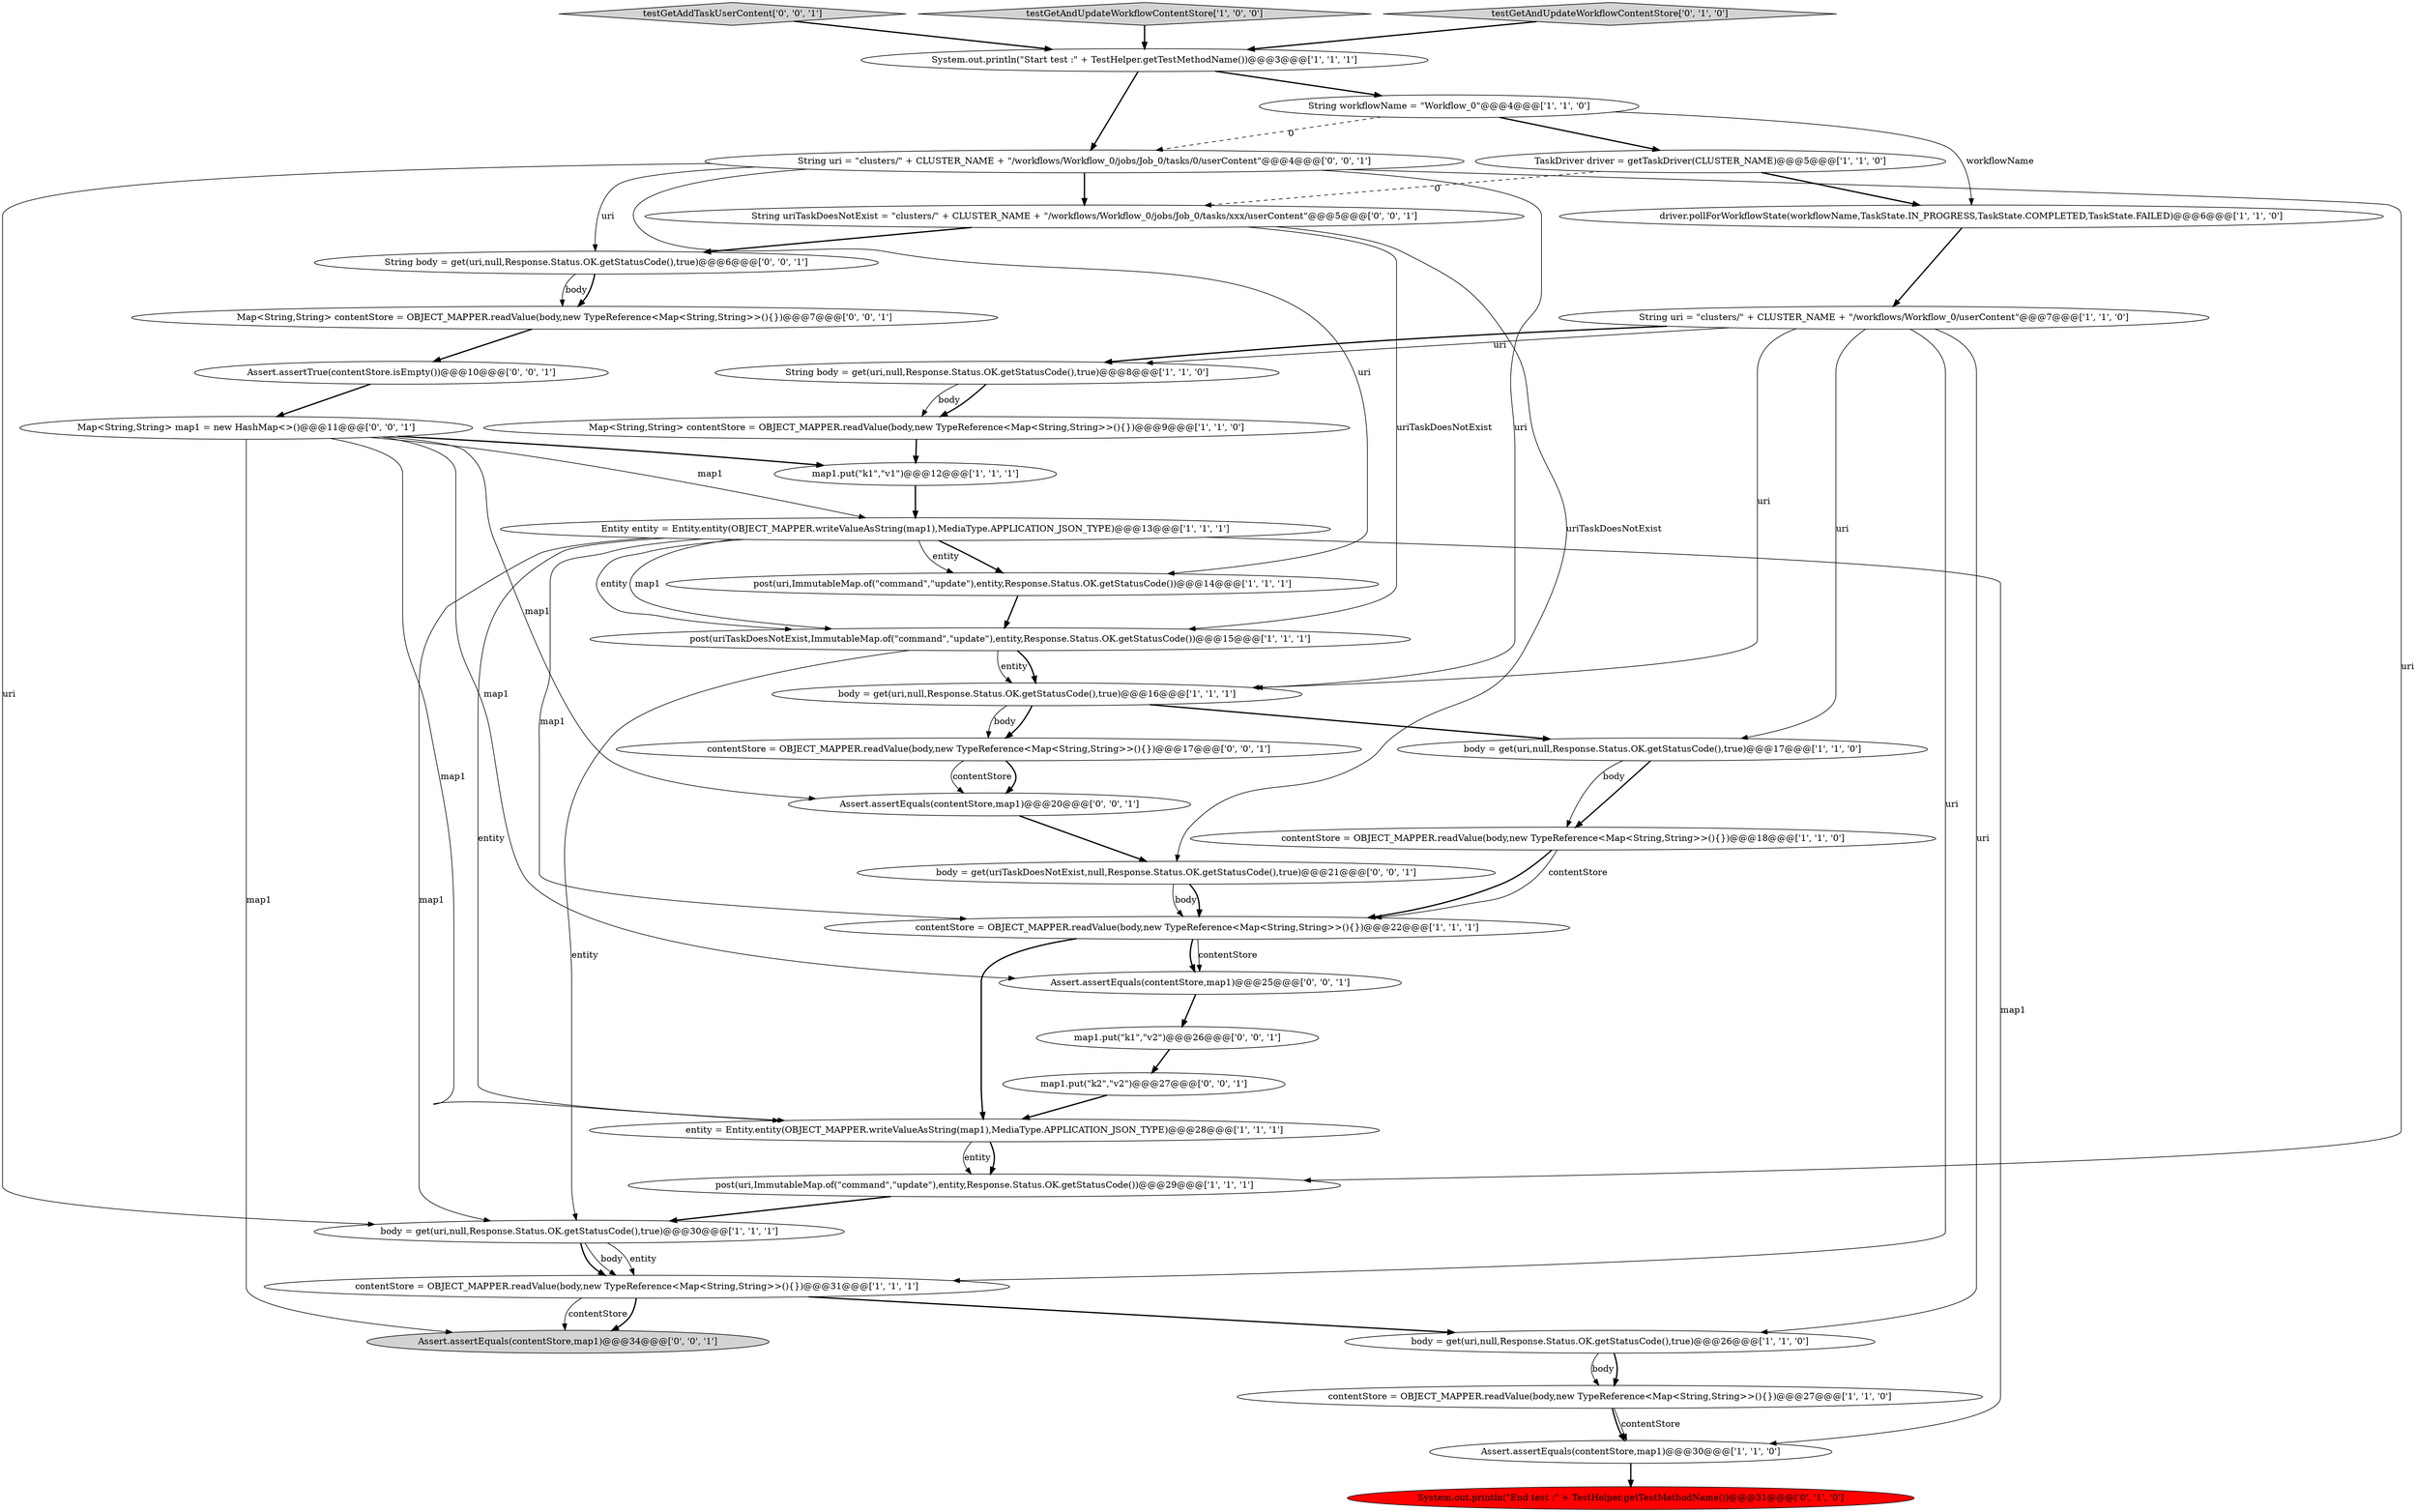 digraph {
14 [style = filled, label = "contentStore = OBJECT_MAPPER.readValue(body,new TypeReference<Map<String,String>>(){})@@@27@@@['1', '1', '0']", fillcolor = white, shape = ellipse image = "AAA0AAABBB1BBB"];
38 [style = filled, label = "Assert.assertEquals(contentStore,map1)@@@25@@@['0', '0', '1']", fillcolor = white, shape = ellipse image = "AAA0AAABBB3BBB"];
22 [style = filled, label = "body = get(uri,null,Response.Status.OK.getStatusCode(),true)@@@16@@@['1', '1', '1']", fillcolor = white, shape = ellipse image = "AAA0AAABBB1BBB"];
9 [style = filled, label = "map1.put(\"k1\",\"v1\")@@@12@@@['1', '1', '1']", fillcolor = white, shape = ellipse image = "AAA0AAABBB1BBB"];
21 [style = filled, label = "contentStore = OBJECT_MAPPER.readValue(body,new TypeReference<Map<String,String>>(){})@@@18@@@['1', '1', '0']", fillcolor = white, shape = ellipse image = "AAA0AAABBB1BBB"];
25 [style = filled, label = "String uriTaskDoesNotExist = \"clusters/\" + CLUSTER_NAME + \"/workflows/Workflow_0/jobs/Job_0/tasks/xxx/userContent\"@@@5@@@['0', '0', '1']", fillcolor = white, shape = ellipse image = "AAA0AAABBB3BBB"];
33 [style = filled, label = "Assert.assertEquals(contentStore,map1)@@@34@@@['0', '0', '1']", fillcolor = lightgray, shape = ellipse image = "AAA0AAABBB3BBB"];
2 [style = filled, label = "body = get(uri,null,Response.Status.OK.getStatusCode(),true)@@@30@@@['1', '1', '1']", fillcolor = white, shape = ellipse image = "AAA0AAABBB1BBB"];
18 [style = filled, label = "String uri = \"clusters/\" + CLUSTER_NAME + \"/workflows/Workflow_0/userContent\"@@@7@@@['1', '1', '0']", fillcolor = white, shape = ellipse image = "AAA0AAABBB1BBB"];
29 [style = filled, label = "testGetAddTaskUserContent['0', '0', '1']", fillcolor = lightgray, shape = diamond image = "AAA0AAABBB3BBB"];
6 [style = filled, label = "post(uri,ImmutableMap.of(\"command\",\"update\"),entity,Response.Status.OK.getStatusCode())@@@14@@@['1', '1', '1']", fillcolor = white, shape = ellipse image = "AAA0AAABBB1BBB"];
7 [style = filled, label = "entity = Entity.entity(OBJECT_MAPPER.writeValueAsString(map1),MediaType.APPLICATION_JSON_TYPE)@@@28@@@['1', '1', '1']", fillcolor = white, shape = ellipse image = "AAA0AAABBB1BBB"];
8 [style = filled, label = "Map<String,String> contentStore = OBJECT_MAPPER.readValue(body,new TypeReference<Map<String,String>>(){})@@@9@@@['1', '1', '0']", fillcolor = white, shape = ellipse image = "AAA0AAABBB1BBB"];
28 [style = filled, label = "body = get(uriTaskDoesNotExist,null,Response.Status.OK.getStatusCode(),true)@@@21@@@['0', '0', '1']", fillcolor = white, shape = ellipse image = "AAA0AAABBB3BBB"];
27 [style = filled, label = "Assert.assertEquals(contentStore,map1)@@@20@@@['0', '0', '1']", fillcolor = white, shape = ellipse image = "AAA0AAABBB3BBB"];
15 [style = filled, label = "testGetAndUpdateWorkflowContentStore['1', '0', '0']", fillcolor = lightgray, shape = diamond image = "AAA0AAABBB1BBB"];
3 [style = filled, label = "post(uriTaskDoesNotExist,ImmutableMap.of(\"command\",\"update\"),entity,Response.Status.OK.getStatusCode())@@@15@@@['1', '1', '1']", fillcolor = white, shape = ellipse image = "AAA0AAABBB1BBB"];
34 [style = filled, label = "String body = get(uri,null,Response.Status.OK.getStatusCode(),true)@@@6@@@['0', '0', '1']", fillcolor = white, shape = ellipse image = "AAA0AAABBB3BBB"];
1 [style = filled, label = "post(uri,ImmutableMap.of(\"command\",\"update\"),entity,Response.Status.OK.getStatusCode())@@@29@@@['1', '1', '1']", fillcolor = white, shape = ellipse image = "AAA0AAABBB1BBB"];
26 [style = filled, label = "Map<String,String> map1 = new HashMap<>()@@@11@@@['0', '0', '1']", fillcolor = white, shape = ellipse image = "AAA0AAABBB3BBB"];
23 [style = filled, label = "testGetAndUpdateWorkflowContentStore['0', '1', '0']", fillcolor = lightgray, shape = diamond image = "AAA0AAABBB2BBB"];
4 [style = filled, label = "body = get(uri,null,Response.Status.OK.getStatusCode(),true)@@@17@@@['1', '1', '0']", fillcolor = white, shape = ellipse image = "AAA0AAABBB1BBB"];
0 [style = filled, label = "contentStore = OBJECT_MAPPER.readValue(body,new TypeReference<Map<String,String>>(){})@@@22@@@['1', '1', '1']", fillcolor = white, shape = ellipse image = "AAA0AAABBB1BBB"];
13 [style = filled, label = "contentStore = OBJECT_MAPPER.readValue(body,new TypeReference<Map<String,String>>(){})@@@31@@@['1', '1', '1']", fillcolor = white, shape = ellipse image = "AAA0AAABBB1BBB"];
24 [style = filled, label = "System.out.println(\"End test :\" + TestHelper.getTestMethodName())@@@31@@@['0', '1', '0']", fillcolor = red, shape = ellipse image = "AAA1AAABBB2BBB"];
35 [style = filled, label = "Map<String,String> contentStore = OBJECT_MAPPER.readValue(body,new TypeReference<Map<String,String>>(){})@@@7@@@['0', '0', '1']", fillcolor = white, shape = ellipse image = "AAA0AAABBB3BBB"];
31 [style = filled, label = "String uri = \"clusters/\" + CLUSTER_NAME + \"/workflows/Workflow_0/jobs/Job_0/tasks/0/userContent\"@@@4@@@['0', '0', '1']", fillcolor = white, shape = ellipse image = "AAA0AAABBB3BBB"];
19 [style = filled, label = "body = get(uri,null,Response.Status.OK.getStatusCode(),true)@@@26@@@['1', '1', '0']", fillcolor = white, shape = ellipse image = "AAA0AAABBB1BBB"];
20 [style = filled, label = "System.out.println(\"Start test :\" + TestHelper.getTestMethodName())@@@3@@@['1', '1', '1']", fillcolor = white, shape = ellipse image = "AAA0AAABBB1BBB"];
5 [style = filled, label = "Assert.assertEquals(contentStore,map1)@@@30@@@['1', '1', '0']", fillcolor = white, shape = ellipse image = "AAA0AAABBB1BBB"];
30 [style = filled, label = "contentStore = OBJECT_MAPPER.readValue(body,new TypeReference<Map<String,String>>(){})@@@17@@@['0', '0', '1']", fillcolor = white, shape = ellipse image = "AAA0AAABBB3BBB"];
16 [style = filled, label = "TaskDriver driver = getTaskDriver(CLUSTER_NAME)@@@5@@@['1', '1', '0']", fillcolor = white, shape = ellipse image = "AAA0AAABBB1BBB"];
10 [style = filled, label = "String body = get(uri,null,Response.Status.OK.getStatusCode(),true)@@@8@@@['1', '1', '0']", fillcolor = white, shape = ellipse image = "AAA0AAABBB1BBB"];
36 [style = filled, label = "Assert.assertTrue(contentStore.isEmpty())@@@10@@@['0', '0', '1']", fillcolor = white, shape = ellipse image = "AAA0AAABBB3BBB"];
17 [style = filled, label = "driver.pollForWorkflowState(workflowName,TaskState.IN_PROGRESS,TaskState.COMPLETED,TaskState.FAILED)@@@6@@@['1', '1', '0']", fillcolor = white, shape = ellipse image = "AAA0AAABBB1BBB"];
12 [style = filled, label = "String workflowName = \"Workflow_0\"@@@4@@@['1', '1', '0']", fillcolor = white, shape = ellipse image = "AAA0AAABBB1BBB"];
32 [style = filled, label = "map1.put(\"k2\",\"v2\")@@@27@@@['0', '0', '1']", fillcolor = white, shape = ellipse image = "AAA0AAABBB3BBB"];
11 [style = filled, label = "Entity entity = Entity.entity(OBJECT_MAPPER.writeValueAsString(map1),MediaType.APPLICATION_JSON_TYPE)@@@13@@@['1', '1', '1']", fillcolor = white, shape = ellipse image = "AAA0AAABBB1BBB"];
37 [style = filled, label = "map1.put(\"k1\",\"v2\")@@@26@@@['0', '0', '1']", fillcolor = white, shape = ellipse image = "AAA0AAABBB3BBB"];
18->10 [style = solid, label="uri"];
31->22 [style = solid, label="uri"];
6->3 [style = bold, label=""];
13->33 [style = solid, label="contentStore"];
23->20 [style = bold, label=""];
18->22 [style = solid, label="uri"];
10->8 [style = solid, label="body"];
7->1 [style = bold, label=""];
31->25 [style = bold, label=""];
11->0 [style = solid, label="map1"];
9->11 [style = bold, label=""];
31->2 [style = solid, label="uri"];
21->0 [style = bold, label=""];
25->34 [style = bold, label=""];
21->0 [style = solid, label="contentStore"];
26->33 [style = solid, label="map1"];
2->13 [style = solid, label="body"];
26->11 [style = solid, label="map1"];
16->25 [style = dashed, label="0"];
26->27 [style = solid, label="map1"];
27->28 [style = bold, label=""];
11->6 [style = bold, label=""];
26->38 [style = solid, label="map1"];
30->27 [style = bold, label=""];
2->13 [style = solid, label="entity"];
28->0 [style = solid, label="body"];
4->21 [style = bold, label=""];
18->19 [style = solid, label="uri"];
12->31 [style = dashed, label="0"];
30->27 [style = solid, label="contentStore"];
26->9 [style = bold, label=""];
3->22 [style = solid, label="entity"];
20->31 [style = bold, label=""];
12->16 [style = bold, label=""];
32->7 [style = bold, label=""];
16->17 [style = bold, label=""];
36->26 [style = bold, label=""];
11->3 [style = solid, label="map1"];
18->4 [style = solid, label="uri"];
12->17 [style = solid, label="workflowName"];
3->22 [style = bold, label=""];
22->30 [style = bold, label=""];
18->13 [style = solid, label="uri"];
7->1 [style = solid, label="entity"];
0->38 [style = bold, label=""];
0->7 [style = bold, label=""];
2->13 [style = bold, label=""];
22->4 [style = bold, label=""];
25->3 [style = solid, label="uriTaskDoesNotExist"];
26->7 [style = solid, label="map1"];
28->0 [style = bold, label=""];
31->6 [style = solid, label="uri"];
11->7 [style = solid, label="entity"];
29->20 [style = bold, label=""];
13->19 [style = bold, label=""];
19->14 [style = bold, label=""];
11->5 [style = solid, label="map1"];
18->10 [style = bold, label=""];
10->8 [style = bold, label=""];
25->28 [style = solid, label="uriTaskDoesNotExist"];
38->37 [style = bold, label=""];
34->35 [style = solid, label="body"];
15->20 [style = bold, label=""];
5->24 [style = bold, label=""];
31->34 [style = solid, label="uri"];
20->12 [style = bold, label=""];
0->38 [style = solid, label="contentStore"];
8->9 [style = bold, label=""];
14->5 [style = solid, label="contentStore"];
37->32 [style = bold, label=""];
4->21 [style = solid, label="body"];
22->30 [style = solid, label="body"];
1->2 [style = bold, label=""];
34->35 [style = bold, label=""];
19->14 [style = solid, label="body"];
35->36 [style = bold, label=""];
13->33 [style = bold, label=""];
31->1 [style = solid, label="uri"];
11->6 [style = solid, label="entity"];
11->3 [style = solid, label="entity"];
11->2 [style = solid, label="map1"];
3->2 [style = solid, label="entity"];
17->18 [style = bold, label=""];
14->5 [style = bold, label=""];
}
